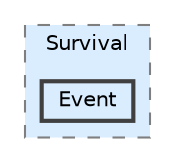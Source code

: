 digraph "Q:/IdleWave/Projet/Assets/Scripts/RogueGenesia/Survival/Event"
{
 // LATEX_PDF_SIZE
  bgcolor="transparent";
  edge [fontname=Helvetica,fontsize=10,labelfontname=Helvetica,labelfontsize=10];
  node [fontname=Helvetica,fontsize=10,shape=box,height=0.2,width=0.4];
  compound=true
  subgraph clusterdir_2d909ba704f47538bf61aa9015000ce8 {
    graph [ bgcolor="#daedff", pencolor="grey50", label="Survival", fontname=Helvetica,fontsize=10 style="filled,dashed", URL="dir_2d909ba704f47538bf61aa9015000ce8.html",tooltip=""]
  dir_4d1fc50a78b772daaae6b7fbd80eabcc [label="Event", fillcolor="#daedff", color="grey25", style="filled,bold", URL="dir_4d1fc50a78b772daaae6b7fbd80eabcc.html",tooltip=""];
  }
}
